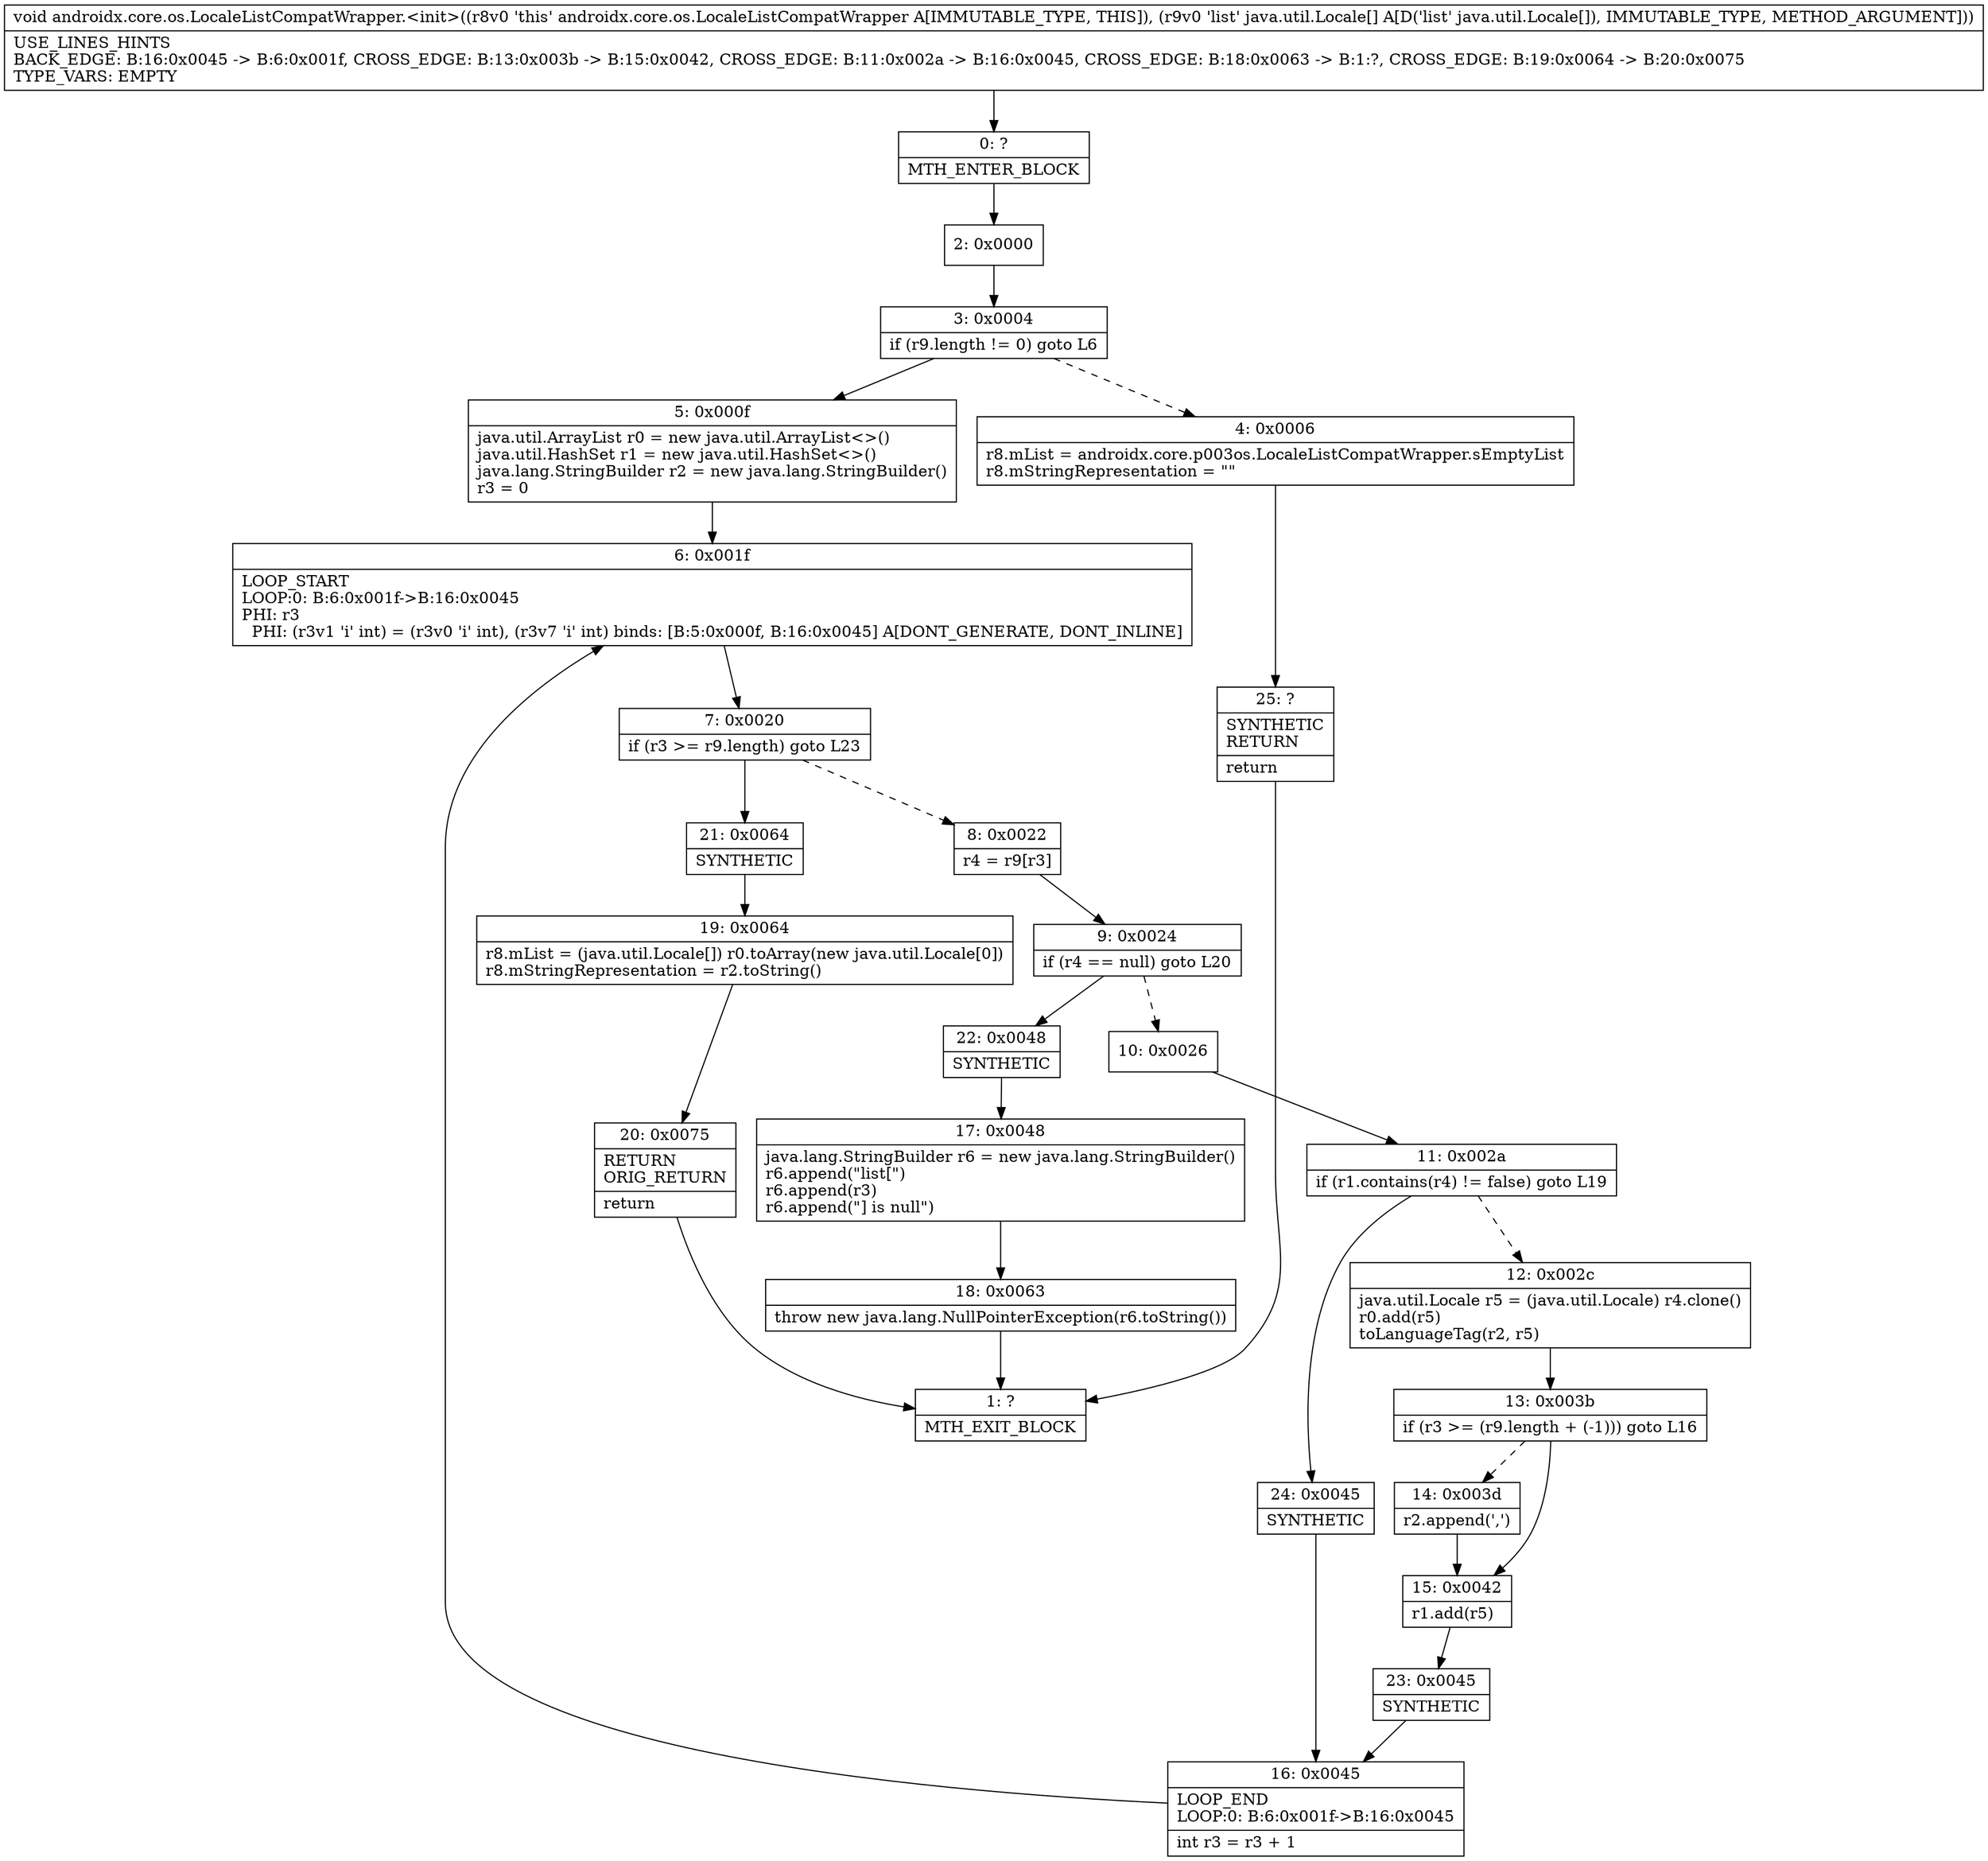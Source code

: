 digraph "CFG forandroidx.core.os.LocaleListCompatWrapper.\<init\>([Ljava\/util\/Locale;)V" {
Node_0 [shape=record,label="{0\:\ ?|MTH_ENTER_BLOCK\l}"];
Node_2 [shape=record,label="{2\:\ 0x0000}"];
Node_3 [shape=record,label="{3\:\ 0x0004|if (r9.length != 0) goto L6\l}"];
Node_4 [shape=record,label="{4\:\ 0x0006|r8.mList = androidx.core.p003os.LocaleListCompatWrapper.sEmptyList\lr8.mStringRepresentation = \"\"\l}"];
Node_25 [shape=record,label="{25\:\ ?|SYNTHETIC\lRETURN\l|return\l}"];
Node_1 [shape=record,label="{1\:\ ?|MTH_EXIT_BLOCK\l}"];
Node_5 [shape=record,label="{5\:\ 0x000f|java.util.ArrayList r0 = new java.util.ArrayList\<\>()\ljava.util.HashSet r1 = new java.util.HashSet\<\>()\ljava.lang.StringBuilder r2 = new java.lang.StringBuilder()\lr3 = 0\l}"];
Node_6 [shape=record,label="{6\:\ 0x001f|LOOP_START\lLOOP:0: B:6:0x001f\-\>B:16:0x0045\lPHI: r3 \l  PHI: (r3v1 'i' int) = (r3v0 'i' int), (r3v7 'i' int) binds: [B:5:0x000f, B:16:0x0045] A[DONT_GENERATE, DONT_INLINE]\l}"];
Node_7 [shape=record,label="{7\:\ 0x0020|if (r3 \>= r9.length) goto L23\l}"];
Node_8 [shape=record,label="{8\:\ 0x0022|r4 = r9[r3]\l}"];
Node_9 [shape=record,label="{9\:\ 0x0024|if (r4 == null) goto L20\l}"];
Node_10 [shape=record,label="{10\:\ 0x0026}"];
Node_11 [shape=record,label="{11\:\ 0x002a|if (r1.contains(r4) != false) goto L19\l}"];
Node_12 [shape=record,label="{12\:\ 0x002c|java.util.Locale r5 = (java.util.Locale) r4.clone()\lr0.add(r5)\ltoLanguageTag(r2, r5)\l}"];
Node_13 [shape=record,label="{13\:\ 0x003b|if (r3 \>= (r9.length + (\-1))) goto L16\l}"];
Node_14 [shape=record,label="{14\:\ 0x003d|r2.append(',')\l}"];
Node_15 [shape=record,label="{15\:\ 0x0042|r1.add(r5)\l}"];
Node_23 [shape=record,label="{23\:\ 0x0045|SYNTHETIC\l}"];
Node_16 [shape=record,label="{16\:\ 0x0045|LOOP_END\lLOOP:0: B:6:0x001f\-\>B:16:0x0045\l|int r3 = r3 + 1\l}"];
Node_24 [shape=record,label="{24\:\ 0x0045|SYNTHETIC\l}"];
Node_22 [shape=record,label="{22\:\ 0x0048|SYNTHETIC\l}"];
Node_17 [shape=record,label="{17\:\ 0x0048|java.lang.StringBuilder r6 = new java.lang.StringBuilder()\lr6.append(\"list[\")\lr6.append(r3)\lr6.append(\"] is null\")\l}"];
Node_18 [shape=record,label="{18\:\ 0x0063|throw new java.lang.NullPointerException(r6.toString())\l}"];
Node_21 [shape=record,label="{21\:\ 0x0064|SYNTHETIC\l}"];
Node_19 [shape=record,label="{19\:\ 0x0064|r8.mList = (java.util.Locale[]) r0.toArray(new java.util.Locale[0])\lr8.mStringRepresentation = r2.toString()\l}"];
Node_20 [shape=record,label="{20\:\ 0x0075|RETURN\lORIG_RETURN\l|return\l}"];
MethodNode[shape=record,label="{void androidx.core.os.LocaleListCompatWrapper.\<init\>((r8v0 'this' androidx.core.os.LocaleListCompatWrapper A[IMMUTABLE_TYPE, THIS]), (r9v0 'list' java.util.Locale[] A[D('list' java.util.Locale[]), IMMUTABLE_TYPE, METHOD_ARGUMENT]))  | USE_LINES_HINTS\lBACK_EDGE: B:16:0x0045 \-\> B:6:0x001f, CROSS_EDGE: B:13:0x003b \-\> B:15:0x0042, CROSS_EDGE: B:11:0x002a \-\> B:16:0x0045, CROSS_EDGE: B:18:0x0063 \-\> B:1:?, CROSS_EDGE: B:19:0x0064 \-\> B:20:0x0075\lTYPE_VARS: EMPTY\l}"];
MethodNode -> Node_0;Node_0 -> Node_2;
Node_2 -> Node_3;
Node_3 -> Node_4[style=dashed];
Node_3 -> Node_5;
Node_4 -> Node_25;
Node_25 -> Node_1;
Node_5 -> Node_6;
Node_6 -> Node_7;
Node_7 -> Node_8[style=dashed];
Node_7 -> Node_21;
Node_8 -> Node_9;
Node_9 -> Node_10[style=dashed];
Node_9 -> Node_22;
Node_10 -> Node_11;
Node_11 -> Node_12[style=dashed];
Node_11 -> Node_24;
Node_12 -> Node_13;
Node_13 -> Node_14[style=dashed];
Node_13 -> Node_15;
Node_14 -> Node_15;
Node_15 -> Node_23;
Node_23 -> Node_16;
Node_16 -> Node_6;
Node_24 -> Node_16;
Node_22 -> Node_17;
Node_17 -> Node_18;
Node_18 -> Node_1;
Node_21 -> Node_19;
Node_19 -> Node_20;
Node_20 -> Node_1;
}

